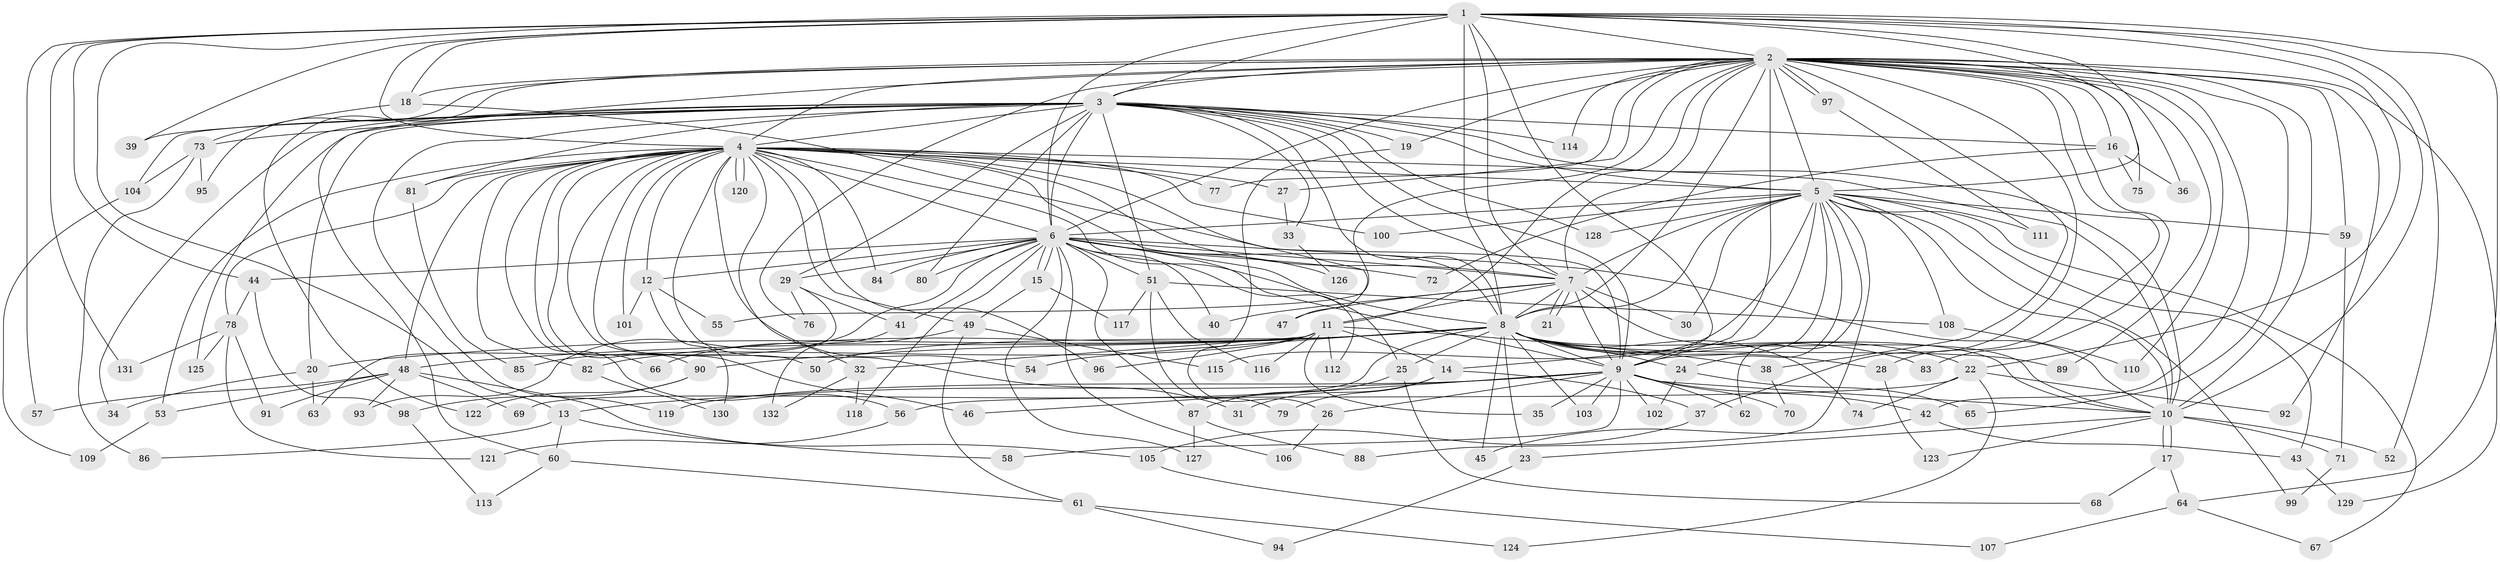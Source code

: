 // coarse degree distribution, {17: 0.010309278350515464, 33: 0.010309278350515464, 23: 0.010309278350515464, 45: 0.010309278350515464, 22: 0.010309278350515464, 14: 0.020618556701030927, 27: 0.010309278350515464, 19: 0.010309278350515464, 10: 0.010309278350515464, 4: 0.09278350515463918, 5: 0.061855670103092786, 3: 0.1958762886597938, 2: 0.4845360824742268, 8: 0.010309278350515464, 7: 0.010309278350515464, 6: 0.020618556701030927, 1: 0.020618556701030927}
// Generated by graph-tools (version 1.1) at 2025/51/02/27/25 19:51:51]
// undirected, 132 vertices, 289 edges
graph export_dot {
graph [start="1"]
  node [color=gray90,style=filled];
  1;
  2;
  3;
  4;
  5;
  6;
  7;
  8;
  9;
  10;
  11;
  12;
  13;
  14;
  15;
  16;
  17;
  18;
  19;
  20;
  21;
  22;
  23;
  24;
  25;
  26;
  27;
  28;
  29;
  30;
  31;
  32;
  33;
  34;
  35;
  36;
  37;
  38;
  39;
  40;
  41;
  42;
  43;
  44;
  45;
  46;
  47;
  48;
  49;
  50;
  51;
  52;
  53;
  54;
  55;
  56;
  57;
  58;
  59;
  60;
  61;
  62;
  63;
  64;
  65;
  66;
  67;
  68;
  69;
  70;
  71;
  72;
  73;
  74;
  75;
  76;
  77;
  78;
  79;
  80;
  81;
  82;
  83;
  84;
  85;
  86;
  87;
  88;
  89;
  90;
  91;
  92;
  93;
  94;
  95;
  96;
  97;
  98;
  99;
  100;
  101;
  102;
  103;
  104;
  105;
  106;
  107;
  108;
  109;
  110;
  111;
  112;
  113;
  114;
  115;
  116;
  117;
  118;
  119;
  120;
  121;
  122;
  123;
  124;
  125;
  126;
  127;
  128;
  129;
  130;
  131;
  132;
  1 -- 2;
  1 -- 3;
  1 -- 4;
  1 -- 5;
  1 -- 6;
  1 -- 7;
  1 -- 8;
  1 -- 9;
  1 -- 10;
  1 -- 13;
  1 -- 18;
  1 -- 22;
  1 -- 36;
  1 -- 39;
  1 -- 44;
  1 -- 52;
  1 -- 57;
  1 -- 64;
  1 -- 131;
  2 -- 3;
  2 -- 4;
  2 -- 5;
  2 -- 6;
  2 -- 7;
  2 -- 8;
  2 -- 9;
  2 -- 10;
  2 -- 11;
  2 -- 16;
  2 -- 18;
  2 -- 19;
  2 -- 27;
  2 -- 28;
  2 -- 37;
  2 -- 38;
  2 -- 42;
  2 -- 55;
  2 -- 59;
  2 -- 60;
  2 -- 65;
  2 -- 75;
  2 -- 76;
  2 -- 77;
  2 -- 83;
  2 -- 89;
  2 -- 92;
  2 -- 95;
  2 -- 97;
  2 -- 97;
  2 -- 110;
  2 -- 114;
  2 -- 122;
  2 -- 129;
  3 -- 4;
  3 -- 5;
  3 -- 6;
  3 -- 7;
  3 -- 8;
  3 -- 9;
  3 -- 10;
  3 -- 16;
  3 -- 19;
  3 -- 20;
  3 -- 29;
  3 -- 33;
  3 -- 34;
  3 -- 39;
  3 -- 51;
  3 -- 73;
  3 -- 80;
  3 -- 81;
  3 -- 104;
  3 -- 114;
  3 -- 119;
  3 -- 125;
  3 -- 128;
  4 -- 5;
  4 -- 6;
  4 -- 7;
  4 -- 8;
  4 -- 9;
  4 -- 10;
  4 -- 12;
  4 -- 25;
  4 -- 27;
  4 -- 31;
  4 -- 32;
  4 -- 46;
  4 -- 48;
  4 -- 49;
  4 -- 50;
  4 -- 53;
  4 -- 54;
  4 -- 56;
  4 -- 66;
  4 -- 77;
  4 -- 78;
  4 -- 81;
  4 -- 82;
  4 -- 84;
  4 -- 90;
  4 -- 96;
  4 -- 100;
  4 -- 101;
  4 -- 120;
  4 -- 120;
  5 -- 6;
  5 -- 7;
  5 -- 8;
  5 -- 9;
  5 -- 10;
  5 -- 14;
  5 -- 24;
  5 -- 30;
  5 -- 43;
  5 -- 59;
  5 -- 62;
  5 -- 67;
  5 -- 88;
  5 -- 99;
  5 -- 100;
  5 -- 108;
  5 -- 111;
  5 -- 115;
  5 -- 128;
  6 -- 7;
  6 -- 8;
  6 -- 9;
  6 -- 10;
  6 -- 12;
  6 -- 15;
  6 -- 15;
  6 -- 29;
  6 -- 40;
  6 -- 41;
  6 -- 44;
  6 -- 51;
  6 -- 72;
  6 -- 80;
  6 -- 84;
  6 -- 87;
  6 -- 93;
  6 -- 106;
  6 -- 112;
  6 -- 118;
  6 -- 126;
  6 -- 127;
  7 -- 8;
  7 -- 9;
  7 -- 10;
  7 -- 11;
  7 -- 21;
  7 -- 21;
  7 -- 30;
  7 -- 40;
  7 -- 47;
  8 -- 9;
  8 -- 10;
  8 -- 20;
  8 -- 22;
  8 -- 23;
  8 -- 24;
  8 -- 25;
  8 -- 28;
  8 -- 45;
  8 -- 48;
  8 -- 50;
  8 -- 54;
  8 -- 69;
  8 -- 74;
  8 -- 82;
  8 -- 83;
  8 -- 89;
  8 -- 90;
  8 -- 103;
  9 -- 10;
  9 -- 13;
  9 -- 26;
  9 -- 35;
  9 -- 42;
  9 -- 46;
  9 -- 58;
  9 -- 62;
  9 -- 70;
  9 -- 102;
  9 -- 103;
  9 -- 119;
  10 -- 17;
  10 -- 17;
  10 -- 23;
  10 -- 52;
  10 -- 71;
  10 -- 123;
  11 -- 14;
  11 -- 32;
  11 -- 35;
  11 -- 38;
  11 -- 85;
  11 -- 96;
  11 -- 112;
  11 -- 116;
  12 -- 55;
  12 -- 101;
  12 -- 130;
  13 -- 58;
  13 -- 60;
  13 -- 86;
  14 -- 31;
  14 -- 37;
  14 -- 79;
  15 -- 49;
  15 -- 117;
  16 -- 36;
  16 -- 72;
  16 -- 75;
  17 -- 64;
  17 -- 68;
  18 -- 47;
  18 -- 73;
  19 -- 26;
  20 -- 34;
  20 -- 63;
  22 -- 56;
  22 -- 74;
  22 -- 92;
  22 -- 124;
  23 -- 94;
  24 -- 65;
  24 -- 102;
  25 -- 68;
  25 -- 87;
  26 -- 106;
  27 -- 33;
  28 -- 123;
  29 -- 41;
  29 -- 63;
  29 -- 76;
  32 -- 118;
  32 -- 132;
  33 -- 126;
  37 -- 105;
  38 -- 70;
  41 -- 132;
  42 -- 43;
  42 -- 45;
  43 -- 129;
  44 -- 78;
  44 -- 98;
  48 -- 53;
  48 -- 57;
  48 -- 69;
  48 -- 91;
  48 -- 93;
  48 -- 105;
  49 -- 61;
  49 -- 66;
  49 -- 115;
  51 -- 79;
  51 -- 108;
  51 -- 116;
  51 -- 117;
  53 -- 109;
  56 -- 121;
  59 -- 71;
  60 -- 61;
  60 -- 113;
  61 -- 94;
  61 -- 124;
  64 -- 67;
  64 -- 107;
  71 -- 99;
  73 -- 86;
  73 -- 95;
  73 -- 104;
  78 -- 91;
  78 -- 121;
  78 -- 125;
  78 -- 131;
  81 -- 85;
  82 -- 130;
  87 -- 88;
  87 -- 127;
  90 -- 98;
  90 -- 122;
  97 -- 111;
  98 -- 113;
  104 -- 109;
  105 -- 107;
  108 -- 110;
}
